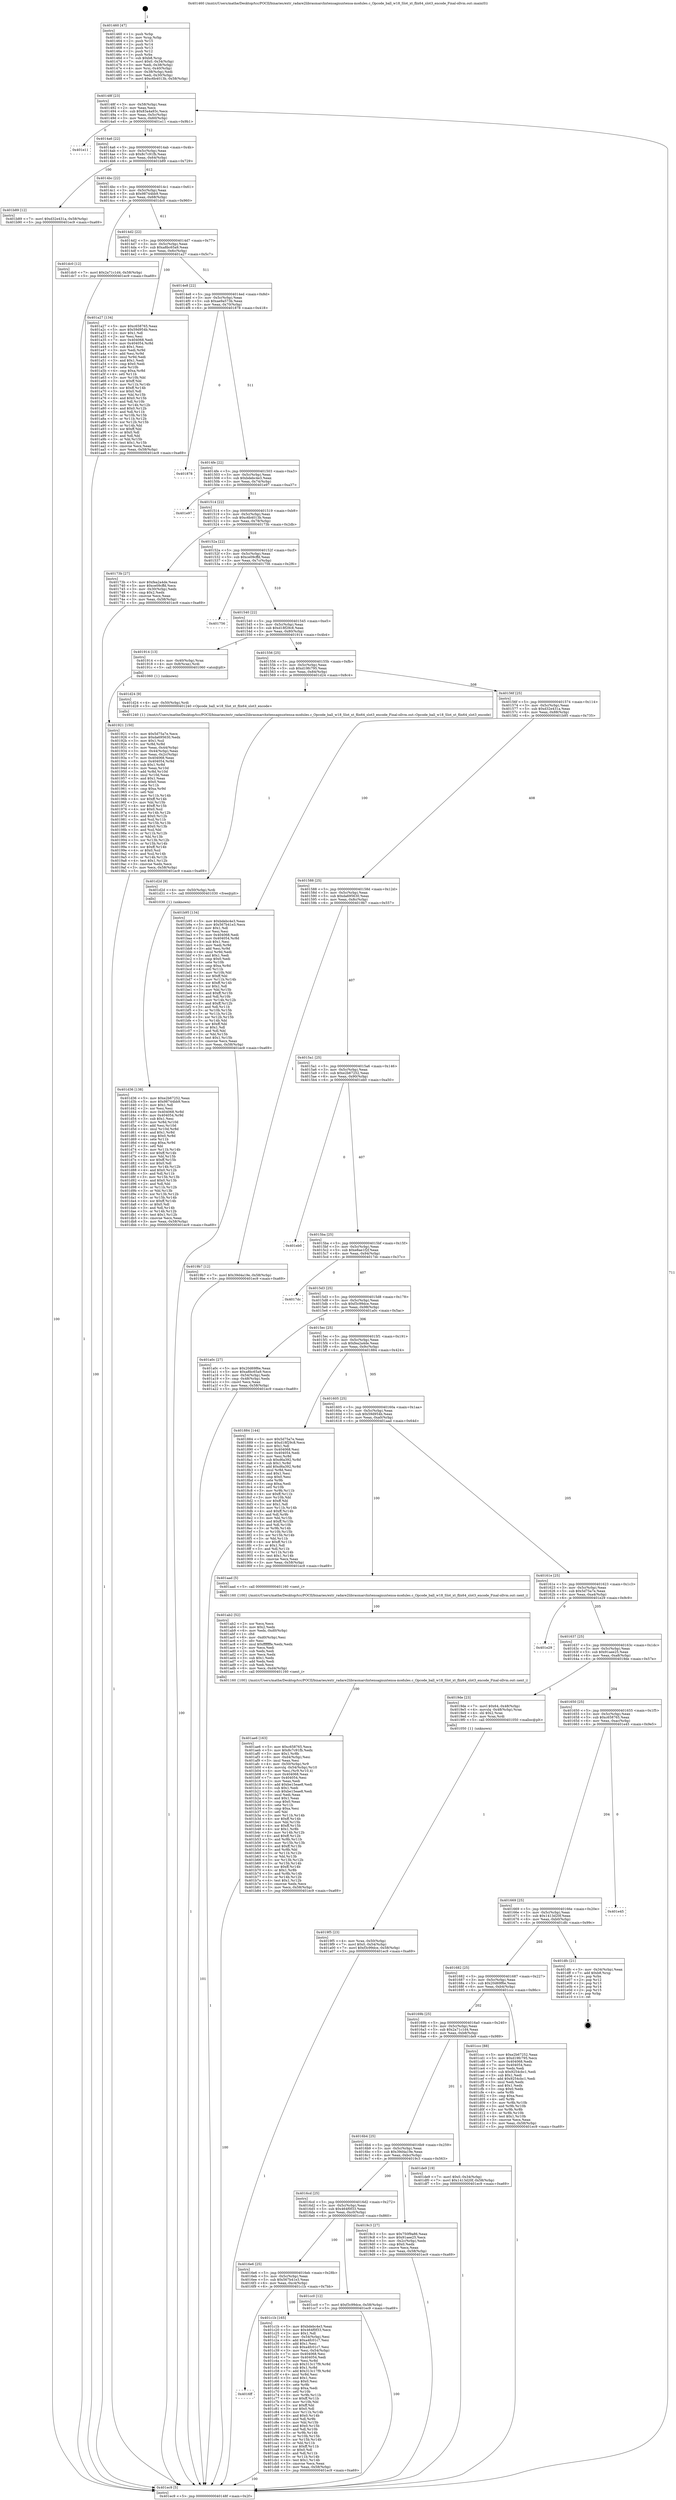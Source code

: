 digraph "0x401460" {
  label = "0x401460 (/mnt/c/Users/mathe/Desktop/tcc/POCII/binaries/extr_radare2librasmarchxtensagnuxtensa-modules.c_Opcode_ball_w18_Slot_xt_flix64_slot3_encode_Final-ollvm.out::main(0))"
  labelloc = "t"
  node[shape=record]

  Entry [label="",width=0.3,height=0.3,shape=circle,fillcolor=black,style=filled]
  "0x40148f" [label="{
     0x40148f [23]\l
     | [instrs]\l
     &nbsp;&nbsp;0x40148f \<+3\>: mov -0x58(%rbp),%eax\l
     &nbsp;&nbsp;0x401492 \<+2\>: mov %eax,%ecx\l
     &nbsp;&nbsp;0x401494 \<+6\>: sub $0x83a4a93c,%ecx\l
     &nbsp;&nbsp;0x40149a \<+3\>: mov %eax,-0x5c(%rbp)\l
     &nbsp;&nbsp;0x40149d \<+3\>: mov %ecx,-0x60(%rbp)\l
     &nbsp;&nbsp;0x4014a0 \<+6\>: je 0000000000401e11 \<main+0x9b1\>\l
  }"]
  "0x401e11" [label="{
     0x401e11\l
  }", style=dashed]
  "0x4014a6" [label="{
     0x4014a6 [22]\l
     | [instrs]\l
     &nbsp;&nbsp;0x4014a6 \<+5\>: jmp 00000000004014ab \<main+0x4b\>\l
     &nbsp;&nbsp;0x4014ab \<+3\>: mov -0x5c(%rbp),%eax\l
     &nbsp;&nbsp;0x4014ae \<+5\>: sub $0x8c7c91fb,%eax\l
     &nbsp;&nbsp;0x4014b3 \<+3\>: mov %eax,-0x64(%rbp)\l
     &nbsp;&nbsp;0x4014b6 \<+6\>: je 0000000000401b89 \<main+0x729\>\l
  }"]
  Exit [label="",width=0.3,height=0.3,shape=circle,fillcolor=black,style=filled,peripheries=2]
  "0x401b89" [label="{
     0x401b89 [12]\l
     | [instrs]\l
     &nbsp;&nbsp;0x401b89 \<+7\>: movl $0xd32e431a,-0x58(%rbp)\l
     &nbsp;&nbsp;0x401b90 \<+5\>: jmp 0000000000401ec9 \<main+0xa69\>\l
  }"]
  "0x4014bc" [label="{
     0x4014bc [22]\l
     | [instrs]\l
     &nbsp;&nbsp;0x4014bc \<+5\>: jmp 00000000004014c1 \<main+0x61\>\l
     &nbsp;&nbsp;0x4014c1 \<+3\>: mov -0x5c(%rbp),%eax\l
     &nbsp;&nbsp;0x4014c4 \<+5\>: sub $0x98744bb9,%eax\l
     &nbsp;&nbsp;0x4014c9 \<+3\>: mov %eax,-0x68(%rbp)\l
     &nbsp;&nbsp;0x4014cc \<+6\>: je 0000000000401dc0 \<main+0x960\>\l
  }"]
  "0x401d36" [label="{
     0x401d36 [138]\l
     | [instrs]\l
     &nbsp;&nbsp;0x401d36 \<+5\>: mov $0xe2b67252,%eax\l
     &nbsp;&nbsp;0x401d3b \<+5\>: mov $0x98744bb9,%ecx\l
     &nbsp;&nbsp;0x401d40 \<+2\>: mov $0x1,%dl\l
     &nbsp;&nbsp;0x401d42 \<+2\>: xor %esi,%esi\l
     &nbsp;&nbsp;0x401d44 \<+8\>: mov 0x404068,%r8d\l
     &nbsp;&nbsp;0x401d4c \<+8\>: mov 0x404054,%r9d\l
     &nbsp;&nbsp;0x401d54 \<+3\>: sub $0x1,%esi\l
     &nbsp;&nbsp;0x401d57 \<+3\>: mov %r8d,%r10d\l
     &nbsp;&nbsp;0x401d5a \<+3\>: add %esi,%r10d\l
     &nbsp;&nbsp;0x401d5d \<+4\>: imul %r10d,%r8d\l
     &nbsp;&nbsp;0x401d61 \<+4\>: and $0x1,%r8d\l
     &nbsp;&nbsp;0x401d65 \<+4\>: cmp $0x0,%r8d\l
     &nbsp;&nbsp;0x401d69 \<+4\>: sete %r11b\l
     &nbsp;&nbsp;0x401d6d \<+4\>: cmp $0xa,%r9d\l
     &nbsp;&nbsp;0x401d71 \<+3\>: setl %bl\l
     &nbsp;&nbsp;0x401d74 \<+3\>: mov %r11b,%r14b\l
     &nbsp;&nbsp;0x401d77 \<+4\>: xor $0xff,%r14b\l
     &nbsp;&nbsp;0x401d7b \<+3\>: mov %bl,%r15b\l
     &nbsp;&nbsp;0x401d7e \<+4\>: xor $0xff,%r15b\l
     &nbsp;&nbsp;0x401d82 \<+3\>: xor $0x0,%dl\l
     &nbsp;&nbsp;0x401d85 \<+3\>: mov %r14b,%r12b\l
     &nbsp;&nbsp;0x401d88 \<+4\>: and $0x0,%r12b\l
     &nbsp;&nbsp;0x401d8c \<+3\>: and %dl,%r11b\l
     &nbsp;&nbsp;0x401d8f \<+3\>: mov %r15b,%r13b\l
     &nbsp;&nbsp;0x401d92 \<+4\>: and $0x0,%r13b\l
     &nbsp;&nbsp;0x401d96 \<+2\>: and %dl,%bl\l
     &nbsp;&nbsp;0x401d98 \<+3\>: or %r11b,%r12b\l
     &nbsp;&nbsp;0x401d9b \<+3\>: or %bl,%r13b\l
     &nbsp;&nbsp;0x401d9e \<+3\>: xor %r13b,%r12b\l
     &nbsp;&nbsp;0x401da1 \<+3\>: or %r15b,%r14b\l
     &nbsp;&nbsp;0x401da4 \<+4\>: xor $0xff,%r14b\l
     &nbsp;&nbsp;0x401da8 \<+3\>: or $0x0,%dl\l
     &nbsp;&nbsp;0x401dab \<+3\>: and %dl,%r14b\l
     &nbsp;&nbsp;0x401dae \<+3\>: or %r14b,%r12b\l
     &nbsp;&nbsp;0x401db1 \<+4\>: test $0x1,%r12b\l
     &nbsp;&nbsp;0x401db5 \<+3\>: cmovne %ecx,%eax\l
     &nbsp;&nbsp;0x401db8 \<+3\>: mov %eax,-0x58(%rbp)\l
     &nbsp;&nbsp;0x401dbb \<+5\>: jmp 0000000000401ec9 \<main+0xa69\>\l
  }"]
  "0x401dc0" [label="{
     0x401dc0 [12]\l
     | [instrs]\l
     &nbsp;&nbsp;0x401dc0 \<+7\>: movl $0x2a71c1d4,-0x58(%rbp)\l
     &nbsp;&nbsp;0x401dc7 \<+5\>: jmp 0000000000401ec9 \<main+0xa69\>\l
  }"]
  "0x4014d2" [label="{
     0x4014d2 [22]\l
     | [instrs]\l
     &nbsp;&nbsp;0x4014d2 \<+5\>: jmp 00000000004014d7 \<main+0x77\>\l
     &nbsp;&nbsp;0x4014d7 \<+3\>: mov -0x5c(%rbp),%eax\l
     &nbsp;&nbsp;0x4014da \<+5\>: sub $0xa8bc65a9,%eax\l
     &nbsp;&nbsp;0x4014df \<+3\>: mov %eax,-0x6c(%rbp)\l
     &nbsp;&nbsp;0x4014e2 \<+6\>: je 0000000000401a27 \<main+0x5c7\>\l
  }"]
  "0x401d2d" [label="{
     0x401d2d [9]\l
     | [instrs]\l
     &nbsp;&nbsp;0x401d2d \<+4\>: mov -0x50(%rbp),%rdi\l
     &nbsp;&nbsp;0x401d31 \<+5\>: call 0000000000401030 \<free@plt\>\l
     | [calls]\l
     &nbsp;&nbsp;0x401030 \{1\} (unknown)\l
  }"]
  "0x401a27" [label="{
     0x401a27 [134]\l
     | [instrs]\l
     &nbsp;&nbsp;0x401a27 \<+5\>: mov $0xc658765,%eax\l
     &nbsp;&nbsp;0x401a2c \<+5\>: mov $0x59d954b,%ecx\l
     &nbsp;&nbsp;0x401a31 \<+2\>: mov $0x1,%dl\l
     &nbsp;&nbsp;0x401a33 \<+2\>: xor %esi,%esi\l
     &nbsp;&nbsp;0x401a35 \<+7\>: mov 0x404068,%edi\l
     &nbsp;&nbsp;0x401a3c \<+8\>: mov 0x404054,%r8d\l
     &nbsp;&nbsp;0x401a44 \<+3\>: sub $0x1,%esi\l
     &nbsp;&nbsp;0x401a47 \<+3\>: mov %edi,%r9d\l
     &nbsp;&nbsp;0x401a4a \<+3\>: add %esi,%r9d\l
     &nbsp;&nbsp;0x401a4d \<+4\>: imul %r9d,%edi\l
     &nbsp;&nbsp;0x401a51 \<+3\>: and $0x1,%edi\l
     &nbsp;&nbsp;0x401a54 \<+3\>: cmp $0x0,%edi\l
     &nbsp;&nbsp;0x401a57 \<+4\>: sete %r10b\l
     &nbsp;&nbsp;0x401a5b \<+4\>: cmp $0xa,%r8d\l
     &nbsp;&nbsp;0x401a5f \<+4\>: setl %r11b\l
     &nbsp;&nbsp;0x401a63 \<+3\>: mov %r10b,%bl\l
     &nbsp;&nbsp;0x401a66 \<+3\>: xor $0xff,%bl\l
     &nbsp;&nbsp;0x401a69 \<+3\>: mov %r11b,%r14b\l
     &nbsp;&nbsp;0x401a6c \<+4\>: xor $0xff,%r14b\l
     &nbsp;&nbsp;0x401a70 \<+3\>: xor $0x0,%dl\l
     &nbsp;&nbsp;0x401a73 \<+3\>: mov %bl,%r15b\l
     &nbsp;&nbsp;0x401a76 \<+4\>: and $0x0,%r15b\l
     &nbsp;&nbsp;0x401a7a \<+3\>: and %dl,%r10b\l
     &nbsp;&nbsp;0x401a7d \<+3\>: mov %r14b,%r12b\l
     &nbsp;&nbsp;0x401a80 \<+4\>: and $0x0,%r12b\l
     &nbsp;&nbsp;0x401a84 \<+3\>: and %dl,%r11b\l
     &nbsp;&nbsp;0x401a87 \<+3\>: or %r10b,%r15b\l
     &nbsp;&nbsp;0x401a8a \<+3\>: or %r11b,%r12b\l
     &nbsp;&nbsp;0x401a8d \<+3\>: xor %r12b,%r15b\l
     &nbsp;&nbsp;0x401a90 \<+3\>: or %r14b,%bl\l
     &nbsp;&nbsp;0x401a93 \<+3\>: xor $0xff,%bl\l
     &nbsp;&nbsp;0x401a96 \<+3\>: or $0x0,%dl\l
     &nbsp;&nbsp;0x401a99 \<+2\>: and %dl,%bl\l
     &nbsp;&nbsp;0x401a9b \<+3\>: or %bl,%r15b\l
     &nbsp;&nbsp;0x401a9e \<+4\>: test $0x1,%r15b\l
     &nbsp;&nbsp;0x401aa2 \<+3\>: cmovne %ecx,%eax\l
     &nbsp;&nbsp;0x401aa5 \<+3\>: mov %eax,-0x58(%rbp)\l
     &nbsp;&nbsp;0x401aa8 \<+5\>: jmp 0000000000401ec9 \<main+0xa69\>\l
  }"]
  "0x4014e8" [label="{
     0x4014e8 [22]\l
     | [instrs]\l
     &nbsp;&nbsp;0x4014e8 \<+5\>: jmp 00000000004014ed \<main+0x8d\>\l
     &nbsp;&nbsp;0x4014ed \<+3\>: mov -0x5c(%rbp),%eax\l
     &nbsp;&nbsp;0x4014f0 \<+5\>: sub $0xae9a573b,%eax\l
     &nbsp;&nbsp;0x4014f5 \<+3\>: mov %eax,-0x70(%rbp)\l
     &nbsp;&nbsp;0x4014f8 \<+6\>: je 0000000000401878 \<main+0x418\>\l
  }"]
  "0x4016ff" [label="{
     0x4016ff\l
  }", style=dashed]
  "0x401878" [label="{
     0x401878\l
  }", style=dashed]
  "0x4014fe" [label="{
     0x4014fe [22]\l
     | [instrs]\l
     &nbsp;&nbsp;0x4014fe \<+5\>: jmp 0000000000401503 \<main+0xa3\>\l
     &nbsp;&nbsp;0x401503 \<+3\>: mov -0x5c(%rbp),%eax\l
     &nbsp;&nbsp;0x401506 \<+5\>: sub $0xbdebc4e3,%eax\l
     &nbsp;&nbsp;0x40150b \<+3\>: mov %eax,-0x74(%rbp)\l
     &nbsp;&nbsp;0x40150e \<+6\>: je 0000000000401e97 \<main+0xa37\>\l
  }"]
  "0x401c1b" [label="{
     0x401c1b [165]\l
     | [instrs]\l
     &nbsp;&nbsp;0x401c1b \<+5\>: mov $0xbdebc4e3,%eax\l
     &nbsp;&nbsp;0x401c20 \<+5\>: mov $0x464f0f33,%ecx\l
     &nbsp;&nbsp;0x401c25 \<+2\>: mov $0x1,%dl\l
     &nbsp;&nbsp;0x401c27 \<+3\>: mov -0x54(%rbp),%esi\l
     &nbsp;&nbsp;0x401c2a \<+6\>: add $0xa4fc01c7,%esi\l
     &nbsp;&nbsp;0x401c30 \<+3\>: add $0x1,%esi\l
     &nbsp;&nbsp;0x401c33 \<+6\>: sub $0xa4fc01c7,%esi\l
     &nbsp;&nbsp;0x401c39 \<+3\>: mov %esi,-0x54(%rbp)\l
     &nbsp;&nbsp;0x401c3c \<+7\>: mov 0x404068,%esi\l
     &nbsp;&nbsp;0x401c43 \<+7\>: mov 0x404054,%edi\l
     &nbsp;&nbsp;0x401c4a \<+3\>: mov %esi,%r8d\l
     &nbsp;&nbsp;0x401c4d \<+7\>: sub $0x313c17f9,%r8d\l
     &nbsp;&nbsp;0x401c54 \<+4\>: sub $0x1,%r8d\l
     &nbsp;&nbsp;0x401c58 \<+7\>: add $0x313c17f9,%r8d\l
     &nbsp;&nbsp;0x401c5f \<+4\>: imul %r8d,%esi\l
     &nbsp;&nbsp;0x401c63 \<+3\>: and $0x1,%esi\l
     &nbsp;&nbsp;0x401c66 \<+3\>: cmp $0x0,%esi\l
     &nbsp;&nbsp;0x401c69 \<+4\>: sete %r9b\l
     &nbsp;&nbsp;0x401c6d \<+3\>: cmp $0xa,%edi\l
     &nbsp;&nbsp;0x401c70 \<+4\>: setl %r10b\l
     &nbsp;&nbsp;0x401c74 \<+3\>: mov %r9b,%r11b\l
     &nbsp;&nbsp;0x401c77 \<+4\>: xor $0xff,%r11b\l
     &nbsp;&nbsp;0x401c7b \<+3\>: mov %r10b,%bl\l
     &nbsp;&nbsp;0x401c7e \<+3\>: xor $0xff,%bl\l
     &nbsp;&nbsp;0x401c81 \<+3\>: xor $0x0,%dl\l
     &nbsp;&nbsp;0x401c84 \<+3\>: mov %r11b,%r14b\l
     &nbsp;&nbsp;0x401c87 \<+4\>: and $0x0,%r14b\l
     &nbsp;&nbsp;0x401c8b \<+3\>: and %dl,%r9b\l
     &nbsp;&nbsp;0x401c8e \<+3\>: mov %bl,%r15b\l
     &nbsp;&nbsp;0x401c91 \<+4\>: and $0x0,%r15b\l
     &nbsp;&nbsp;0x401c95 \<+3\>: and %dl,%r10b\l
     &nbsp;&nbsp;0x401c98 \<+3\>: or %r9b,%r14b\l
     &nbsp;&nbsp;0x401c9b \<+3\>: or %r10b,%r15b\l
     &nbsp;&nbsp;0x401c9e \<+3\>: xor %r15b,%r14b\l
     &nbsp;&nbsp;0x401ca1 \<+3\>: or %bl,%r11b\l
     &nbsp;&nbsp;0x401ca4 \<+4\>: xor $0xff,%r11b\l
     &nbsp;&nbsp;0x401ca8 \<+3\>: or $0x0,%dl\l
     &nbsp;&nbsp;0x401cab \<+3\>: and %dl,%r11b\l
     &nbsp;&nbsp;0x401cae \<+3\>: or %r11b,%r14b\l
     &nbsp;&nbsp;0x401cb1 \<+4\>: test $0x1,%r14b\l
     &nbsp;&nbsp;0x401cb5 \<+3\>: cmovne %ecx,%eax\l
     &nbsp;&nbsp;0x401cb8 \<+3\>: mov %eax,-0x58(%rbp)\l
     &nbsp;&nbsp;0x401cbb \<+5\>: jmp 0000000000401ec9 \<main+0xa69\>\l
  }"]
  "0x401e97" [label="{
     0x401e97\l
  }", style=dashed]
  "0x401514" [label="{
     0x401514 [22]\l
     | [instrs]\l
     &nbsp;&nbsp;0x401514 \<+5\>: jmp 0000000000401519 \<main+0xb9\>\l
     &nbsp;&nbsp;0x401519 \<+3\>: mov -0x5c(%rbp),%eax\l
     &nbsp;&nbsp;0x40151c \<+5\>: sub $0xc6b4013b,%eax\l
     &nbsp;&nbsp;0x401521 \<+3\>: mov %eax,-0x78(%rbp)\l
     &nbsp;&nbsp;0x401524 \<+6\>: je 000000000040173b \<main+0x2db\>\l
  }"]
  "0x4016e6" [label="{
     0x4016e6 [25]\l
     | [instrs]\l
     &nbsp;&nbsp;0x4016e6 \<+5\>: jmp 00000000004016eb \<main+0x28b\>\l
     &nbsp;&nbsp;0x4016eb \<+3\>: mov -0x5c(%rbp),%eax\l
     &nbsp;&nbsp;0x4016ee \<+5\>: sub $0x567b41e3,%eax\l
     &nbsp;&nbsp;0x4016f3 \<+6\>: mov %eax,-0xc4(%rbp)\l
     &nbsp;&nbsp;0x4016f9 \<+6\>: je 0000000000401c1b \<main+0x7bb\>\l
  }"]
  "0x40173b" [label="{
     0x40173b [27]\l
     | [instrs]\l
     &nbsp;&nbsp;0x40173b \<+5\>: mov $0xfea2a4de,%eax\l
     &nbsp;&nbsp;0x401740 \<+5\>: mov $0xce09cffd,%ecx\l
     &nbsp;&nbsp;0x401745 \<+3\>: mov -0x30(%rbp),%edx\l
     &nbsp;&nbsp;0x401748 \<+3\>: cmp $0x2,%edx\l
     &nbsp;&nbsp;0x40174b \<+3\>: cmovne %ecx,%eax\l
     &nbsp;&nbsp;0x40174e \<+3\>: mov %eax,-0x58(%rbp)\l
     &nbsp;&nbsp;0x401751 \<+5\>: jmp 0000000000401ec9 \<main+0xa69\>\l
  }"]
  "0x40152a" [label="{
     0x40152a [22]\l
     | [instrs]\l
     &nbsp;&nbsp;0x40152a \<+5\>: jmp 000000000040152f \<main+0xcf\>\l
     &nbsp;&nbsp;0x40152f \<+3\>: mov -0x5c(%rbp),%eax\l
     &nbsp;&nbsp;0x401532 \<+5\>: sub $0xce09cffd,%eax\l
     &nbsp;&nbsp;0x401537 \<+3\>: mov %eax,-0x7c(%rbp)\l
     &nbsp;&nbsp;0x40153a \<+6\>: je 0000000000401756 \<main+0x2f6\>\l
  }"]
  "0x401ec9" [label="{
     0x401ec9 [5]\l
     | [instrs]\l
     &nbsp;&nbsp;0x401ec9 \<+5\>: jmp 000000000040148f \<main+0x2f\>\l
  }"]
  "0x401460" [label="{
     0x401460 [47]\l
     | [instrs]\l
     &nbsp;&nbsp;0x401460 \<+1\>: push %rbp\l
     &nbsp;&nbsp;0x401461 \<+3\>: mov %rsp,%rbp\l
     &nbsp;&nbsp;0x401464 \<+2\>: push %r15\l
     &nbsp;&nbsp;0x401466 \<+2\>: push %r14\l
     &nbsp;&nbsp;0x401468 \<+2\>: push %r13\l
     &nbsp;&nbsp;0x40146a \<+2\>: push %r12\l
     &nbsp;&nbsp;0x40146c \<+1\>: push %rbx\l
     &nbsp;&nbsp;0x40146d \<+7\>: sub $0xb8,%rsp\l
     &nbsp;&nbsp;0x401474 \<+7\>: movl $0x0,-0x34(%rbp)\l
     &nbsp;&nbsp;0x40147b \<+3\>: mov %edi,-0x38(%rbp)\l
     &nbsp;&nbsp;0x40147e \<+4\>: mov %rsi,-0x40(%rbp)\l
     &nbsp;&nbsp;0x401482 \<+3\>: mov -0x38(%rbp),%edi\l
     &nbsp;&nbsp;0x401485 \<+3\>: mov %edi,-0x30(%rbp)\l
     &nbsp;&nbsp;0x401488 \<+7\>: movl $0xc6b4013b,-0x58(%rbp)\l
  }"]
  "0x401cc0" [label="{
     0x401cc0 [12]\l
     | [instrs]\l
     &nbsp;&nbsp;0x401cc0 \<+7\>: movl $0xf3c99dce,-0x58(%rbp)\l
     &nbsp;&nbsp;0x401cc7 \<+5\>: jmp 0000000000401ec9 \<main+0xa69\>\l
  }"]
  "0x401756" [label="{
     0x401756\l
  }", style=dashed]
  "0x401540" [label="{
     0x401540 [22]\l
     | [instrs]\l
     &nbsp;&nbsp;0x401540 \<+5\>: jmp 0000000000401545 \<main+0xe5\>\l
     &nbsp;&nbsp;0x401545 \<+3\>: mov -0x5c(%rbp),%eax\l
     &nbsp;&nbsp;0x401548 \<+5\>: sub $0xd18f29c8,%eax\l
     &nbsp;&nbsp;0x40154d \<+3\>: mov %eax,-0x80(%rbp)\l
     &nbsp;&nbsp;0x401550 \<+6\>: je 0000000000401914 \<main+0x4b4\>\l
  }"]
  "0x401ae6" [label="{
     0x401ae6 [163]\l
     | [instrs]\l
     &nbsp;&nbsp;0x401ae6 \<+5\>: mov $0xc658765,%ecx\l
     &nbsp;&nbsp;0x401aeb \<+5\>: mov $0x8c7c91fb,%edx\l
     &nbsp;&nbsp;0x401af0 \<+3\>: mov $0x1,%r8b\l
     &nbsp;&nbsp;0x401af3 \<+6\>: mov -0xd4(%rbp),%esi\l
     &nbsp;&nbsp;0x401af9 \<+3\>: imul %eax,%esi\l
     &nbsp;&nbsp;0x401afc \<+4\>: mov -0x50(%rbp),%r9\l
     &nbsp;&nbsp;0x401b00 \<+4\>: movslq -0x54(%rbp),%r10\l
     &nbsp;&nbsp;0x401b04 \<+4\>: mov %esi,(%r9,%r10,4)\l
     &nbsp;&nbsp;0x401b08 \<+7\>: mov 0x404068,%eax\l
     &nbsp;&nbsp;0x401b0f \<+7\>: mov 0x404054,%esi\l
     &nbsp;&nbsp;0x401b16 \<+2\>: mov %eax,%edi\l
     &nbsp;&nbsp;0x401b18 \<+6\>: add $0xbe15eae8,%edi\l
     &nbsp;&nbsp;0x401b1e \<+3\>: sub $0x1,%edi\l
     &nbsp;&nbsp;0x401b21 \<+6\>: sub $0xbe15eae8,%edi\l
     &nbsp;&nbsp;0x401b27 \<+3\>: imul %edi,%eax\l
     &nbsp;&nbsp;0x401b2a \<+3\>: and $0x1,%eax\l
     &nbsp;&nbsp;0x401b2d \<+3\>: cmp $0x0,%eax\l
     &nbsp;&nbsp;0x401b30 \<+4\>: sete %r11b\l
     &nbsp;&nbsp;0x401b34 \<+3\>: cmp $0xa,%esi\l
     &nbsp;&nbsp;0x401b37 \<+3\>: setl %bl\l
     &nbsp;&nbsp;0x401b3a \<+3\>: mov %r11b,%r14b\l
     &nbsp;&nbsp;0x401b3d \<+4\>: xor $0xff,%r14b\l
     &nbsp;&nbsp;0x401b41 \<+3\>: mov %bl,%r15b\l
     &nbsp;&nbsp;0x401b44 \<+4\>: xor $0xff,%r15b\l
     &nbsp;&nbsp;0x401b48 \<+4\>: xor $0x1,%r8b\l
     &nbsp;&nbsp;0x401b4c \<+3\>: mov %r14b,%r12b\l
     &nbsp;&nbsp;0x401b4f \<+4\>: and $0xff,%r12b\l
     &nbsp;&nbsp;0x401b53 \<+3\>: and %r8b,%r11b\l
     &nbsp;&nbsp;0x401b56 \<+3\>: mov %r15b,%r13b\l
     &nbsp;&nbsp;0x401b59 \<+4\>: and $0xff,%r13b\l
     &nbsp;&nbsp;0x401b5d \<+3\>: and %r8b,%bl\l
     &nbsp;&nbsp;0x401b60 \<+3\>: or %r11b,%r12b\l
     &nbsp;&nbsp;0x401b63 \<+3\>: or %bl,%r13b\l
     &nbsp;&nbsp;0x401b66 \<+3\>: xor %r13b,%r12b\l
     &nbsp;&nbsp;0x401b69 \<+3\>: or %r15b,%r14b\l
     &nbsp;&nbsp;0x401b6c \<+4\>: xor $0xff,%r14b\l
     &nbsp;&nbsp;0x401b70 \<+4\>: or $0x1,%r8b\l
     &nbsp;&nbsp;0x401b74 \<+3\>: and %r8b,%r14b\l
     &nbsp;&nbsp;0x401b77 \<+3\>: or %r14b,%r12b\l
     &nbsp;&nbsp;0x401b7a \<+4\>: test $0x1,%r12b\l
     &nbsp;&nbsp;0x401b7e \<+3\>: cmovne %edx,%ecx\l
     &nbsp;&nbsp;0x401b81 \<+3\>: mov %ecx,-0x58(%rbp)\l
     &nbsp;&nbsp;0x401b84 \<+5\>: jmp 0000000000401ec9 \<main+0xa69\>\l
  }"]
  "0x401914" [label="{
     0x401914 [13]\l
     | [instrs]\l
     &nbsp;&nbsp;0x401914 \<+4\>: mov -0x40(%rbp),%rax\l
     &nbsp;&nbsp;0x401918 \<+4\>: mov 0x8(%rax),%rdi\l
     &nbsp;&nbsp;0x40191c \<+5\>: call 0000000000401060 \<atoi@plt\>\l
     | [calls]\l
     &nbsp;&nbsp;0x401060 \{1\} (unknown)\l
  }"]
  "0x401556" [label="{
     0x401556 [25]\l
     | [instrs]\l
     &nbsp;&nbsp;0x401556 \<+5\>: jmp 000000000040155b \<main+0xfb\>\l
     &nbsp;&nbsp;0x40155b \<+3\>: mov -0x5c(%rbp),%eax\l
     &nbsp;&nbsp;0x40155e \<+5\>: sub $0xd19fc795,%eax\l
     &nbsp;&nbsp;0x401563 \<+6\>: mov %eax,-0x84(%rbp)\l
     &nbsp;&nbsp;0x401569 \<+6\>: je 0000000000401d24 \<main+0x8c4\>\l
  }"]
  "0x401ab2" [label="{
     0x401ab2 [52]\l
     | [instrs]\l
     &nbsp;&nbsp;0x401ab2 \<+2\>: xor %ecx,%ecx\l
     &nbsp;&nbsp;0x401ab4 \<+5\>: mov $0x2,%edx\l
     &nbsp;&nbsp;0x401ab9 \<+6\>: mov %edx,-0xd0(%rbp)\l
     &nbsp;&nbsp;0x401abf \<+1\>: cltd\l
     &nbsp;&nbsp;0x401ac0 \<+6\>: mov -0xd0(%rbp),%esi\l
     &nbsp;&nbsp;0x401ac6 \<+2\>: idiv %esi\l
     &nbsp;&nbsp;0x401ac8 \<+6\>: imul $0xfffffffe,%edx,%edx\l
     &nbsp;&nbsp;0x401ace \<+2\>: mov %ecx,%edi\l
     &nbsp;&nbsp;0x401ad0 \<+2\>: sub %edx,%edi\l
     &nbsp;&nbsp;0x401ad2 \<+2\>: mov %ecx,%edx\l
     &nbsp;&nbsp;0x401ad4 \<+3\>: sub $0x1,%edx\l
     &nbsp;&nbsp;0x401ad7 \<+2\>: add %edx,%edi\l
     &nbsp;&nbsp;0x401ad9 \<+2\>: sub %edi,%ecx\l
     &nbsp;&nbsp;0x401adb \<+6\>: mov %ecx,-0xd4(%rbp)\l
     &nbsp;&nbsp;0x401ae1 \<+5\>: call 0000000000401160 \<next_i\>\l
     | [calls]\l
     &nbsp;&nbsp;0x401160 \{100\} (/mnt/c/Users/mathe/Desktop/tcc/POCII/binaries/extr_radare2librasmarchxtensagnuxtensa-modules.c_Opcode_ball_w18_Slot_xt_flix64_slot3_encode_Final-ollvm.out::next_i)\l
  }"]
  "0x401d24" [label="{
     0x401d24 [9]\l
     | [instrs]\l
     &nbsp;&nbsp;0x401d24 \<+4\>: mov -0x50(%rbp),%rdi\l
     &nbsp;&nbsp;0x401d28 \<+5\>: call 0000000000401240 \<Opcode_ball_w18_Slot_xt_flix64_slot3_encode\>\l
     | [calls]\l
     &nbsp;&nbsp;0x401240 \{1\} (/mnt/c/Users/mathe/Desktop/tcc/POCII/binaries/extr_radare2librasmarchxtensagnuxtensa-modules.c_Opcode_ball_w18_Slot_xt_flix64_slot3_encode_Final-ollvm.out::Opcode_ball_w18_Slot_xt_flix64_slot3_encode)\l
  }"]
  "0x40156f" [label="{
     0x40156f [25]\l
     | [instrs]\l
     &nbsp;&nbsp;0x40156f \<+5\>: jmp 0000000000401574 \<main+0x114\>\l
     &nbsp;&nbsp;0x401574 \<+3\>: mov -0x5c(%rbp),%eax\l
     &nbsp;&nbsp;0x401577 \<+5\>: sub $0xd32e431a,%eax\l
     &nbsp;&nbsp;0x40157c \<+6\>: mov %eax,-0x88(%rbp)\l
     &nbsp;&nbsp;0x401582 \<+6\>: je 0000000000401b95 \<main+0x735\>\l
  }"]
  "0x4019f5" [label="{
     0x4019f5 [23]\l
     | [instrs]\l
     &nbsp;&nbsp;0x4019f5 \<+4\>: mov %rax,-0x50(%rbp)\l
     &nbsp;&nbsp;0x4019f9 \<+7\>: movl $0x0,-0x54(%rbp)\l
     &nbsp;&nbsp;0x401a00 \<+7\>: movl $0xf3c99dce,-0x58(%rbp)\l
     &nbsp;&nbsp;0x401a07 \<+5\>: jmp 0000000000401ec9 \<main+0xa69\>\l
  }"]
  "0x401b95" [label="{
     0x401b95 [134]\l
     | [instrs]\l
     &nbsp;&nbsp;0x401b95 \<+5\>: mov $0xbdebc4e3,%eax\l
     &nbsp;&nbsp;0x401b9a \<+5\>: mov $0x567b41e3,%ecx\l
     &nbsp;&nbsp;0x401b9f \<+2\>: mov $0x1,%dl\l
     &nbsp;&nbsp;0x401ba1 \<+2\>: xor %esi,%esi\l
     &nbsp;&nbsp;0x401ba3 \<+7\>: mov 0x404068,%edi\l
     &nbsp;&nbsp;0x401baa \<+8\>: mov 0x404054,%r8d\l
     &nbsp;&nbsp;0x401bb2 \<+3\>: sub $0x1,%esi\l
     &nbsp;&nbsp;0x401bb5 \<+3\>: mov %edi,%r9d\l
     &nbsp;&nbsp;0x401bb8 \<+3\>: add %esi,%r9d\l
     &nbsp;&nbsp;0x401bbb \<+4\>: imul %r9d,%edi\l
     &nbsp;&nbsp;0x401bbf \<+3\>: and $0x1,%edi\l
     &nbsp;&nbsp;0x401bc2 \<+3\>: cmp $0x0,%edi\l
     &nbsp;&nbsp;0x401bc5 \<+4\>: sete %r10b\l
     &nbsp;&nbsp;0x401bc9 \<+4\>: cmp $0xa,%r8d\l
     &nbsp;&nbsp;0x401bcd \<+4\>: setl %r11b\l
     &nbsp;&nbsp;0x401bd1 \<+3\>: mov %r10b,%bl\l
     &nbsp;&nbsp;0x401bd4 \<+3\>: xor $0xff,%bl\l
     &nbsp;&nbsp;0x401bd7 \<+3\>: mov %r11b,%r14b\l
     &nbsp;&nbsp;0x401bda \<+4\>: xor $0xff,%r14b\l
     &nbsp;&nbsp;0x401bde \<+3\>: xor $0x1,%dl\l
     &nbsp;&nbsp;0x401be1 \<+3\>: mov %bl,%r15b\l
     &nbsp;&nbsp;0x401be4 \<+4\>: and $0xff,%r15b\l
     &nbsp;&nbsp;0x401be8 \<+3\>: and %dl,%r10b\l
     &nbsp;&nbsp;0x401beb \<+3\>: mov %r14b,%r12b\l
     &nbsp;&nbsp;0x401bee \<+4\>: and $0xff,%r12b\l
     &nbsp;&nbsp;0x401bf2 \<+3\>: and %dl,%r11b\l
     &nbsp;&nbsp;0x401bf5 \<+3\>: or %r10b,%r15b\l
     &nbsp;&nbsp;0x401bf8 \<+3\>: or %r11b,%r12b\l
     &nbsp;&nbsp;0x401bfb \<+3\>: xor %r12b,%r15b\l
     &nbsp;&nbsp;0x401bfe \<+3\>: or %r14b,%bl\l
     &nbsp;&nbsp;0x401c01 \<+3\>: xor $0xff,%bl\l
     &nbsp;&nbsp;0x401c04 \<+3\>: or $0x1,%dl\l
     &nbsp;&nbsp;0x401c07 \<+2\>: and %dl,%bl\l
     &nbsp;&nbsp;0x401c09 \<+3\>: or %bl,%r15b\l
     &nbsp;&nbsp;0x401c0c \<+4\>: test $0x1,%r15b\l
     &nbsp;&nbsp;0x401c10 \<+3\>: cmovne %ecx,%eax\l
     &nbsp;&nbsp;0x401c13 \<+3\>: mov %eax,-0x58(%rbp)\l
     &nbsp;&nbsp;0x401c16 \<+5\>: jmp 0000000000401ec9 \<main+0xa69\>\l
  }"]
  "0x401588" [label="{
     0x401588 [25]\l
     | [instrs]\l
     &nbsp;&nbsp;0x401588 \<+5\>: jmp 000000000040158d \<main+0x12d\>\l
     &nbsp;&nbsp;0x40158d \<+3\>: mov -0x5c(%rbp),%eax\l
     &nbsp;&nbsp;0x401590 \<+5\>: sub $0xda695630,%eax\l
     &nbsp;&nbsp;0x401595 \<+6\>: mov %eax,-0x8c(%rbp)\l
     &nbsp;&nbsp;0x40159b \<+6\>: je 00000000004019b7 \<main+0x557\>\l
  }"]
  "0x4016cd" [label="{
     0x4016cd [25]\l
     | [instrs]\l
     &nbsp;&nbsp;0x4016cd \<+5\>: jmp 00000000004016d2 \<main+0x272\>\l
     &nbsp;&nbsp;0x4016d2 \<+3\>: mov -0x5c(%rbp),%eax\l
     &nbsp;&nbsp;0x4016d5 \<+5\>: sub $0x464f0f33,%eax\l
     &nbsp;&nbsp;0x4016da \<+6\>: mov %eax,-0xc0(%rbp)\l
     &nbsp;&nbsp;0x4016e0 \<+6\>: je 0000000000401cc0 \<main+0x860\>\l
  }"]
  "0x4019b7" [label="{
     0x4019b7 [12]\l
     | [instrs]\l
     &nbsp;&nbsp;0x4019b7 \<+7\>: movl $0x39d4a19e,-0x58(%rbp)\l
     &nbsp;&nbsp;0x4019be \<+5\>: jmp 0000000000401ec9 \<main+0xa69\>\l
  }"]
  "0x4015a1" [label="{
     0x4015a1 [25]\l
     | [instrs]\l
     &nbsp;&nbsp;0x4015a1 \<+5\>: jmp 00000000004015a6 \<main+0x146\>\l
     &nbsp;&nbsp;0x4015a6 \<+3\>: mov -0x5c(%rbp),%eax\l
     &nbsp;&nbsp;0x4015a9 \<+5\>: sub $0xe2b67252,%eax\l
     &nbsp;&nbsp;0x4015ae \<+6\>: mov %eax,-0x90(%rbp)\l
     &nbsp;&nbsp;0x4015b4 \<+6\>: je 0000000000401eb0 \<main+0xa50\>\l
  }"]
  "0x4019c3" [label="{
     0x4019c3 [27]\l
     | [instrs]\l
     &nbsp;&nbsp;0x4019c3 \<+5\>: mov $0x750f9a86,%eax\l
     &nbsp;&nbsp;0x4019c8 \<+5\>: mov $0x91aee25,%ecx\l
     &nbsp;&nbsp;0x4019cd \<+3\>: mov -0x2c(%rbp),%edx\l
     &nbsp;&nbsp;0x4019d0 \<+3\>: cmp $0x0,%edx\l
     &nbsp;&nbsp;0x4019d3 \<+3\>: cmove %ecx,%eax\l
     &nbsp;&nbsp;0x4019d6 \<+3\>: mov %eax,-0x58(%rbp)\l
     &nbsp;&nbsp;0x4019d9 \<+5\>: jmp 0000000000401ec9 \<main+0xa69\>\l
  }"]
  "0x401eb0" [label="{
     0x401eb0\l
  }", style=dashed]
  "0x4015ba" [label="{
     0x4015ba [25]\l
     | [instrs]\l
     &nbsp;&nbsp;0x4015ba \<+5\>: jmp 00000000004015bf \<main+0x15f\>\l
     &nbsp;&nbsp;0x4015bf \<+3\>: mov -0x5c(%rbp),%eax\l
     &nbsp;&nbsp;0x4015c2 \<+5\>: sub $0xe8ae1f2f,%eax\l
     &nbsp;&nbsp;0x4015c7 \<+6\>: mov %eax,-0x94(%rbp)\l
     &nbsp;&nbsp;0x4015cd \<+6\>: je 00000000004017dc \<main+0x37c\>\l
  }"]
  "0x4016b4" [label="{
     0x4016b4 [25]\l
     | [instrs]\l
     &nbsp;&nbsp;0x4016b4 \<+5\>: jmp 00000000004016b9 \<main+0x259\>\l
     &nbsp;&nbsp;0x4016b9 \<+3\>: mov -0x5c(%rbp),%eax\l
     &nbsp;&nbsp;0x4016bc \<+5\>: sub $0x39d4a19e,%eax\l
     &nbsp;&nbsp;0x4016c1 \<+6\>: mov %eax,-0xbc(%rbp)\l
     &nbsp;&nbsp;0x4016c7 \<+6\>: je 00000000004019c3 \<main+0x563\>\l
  }"]
  "0x4017dc" [label="{
     0x4017dc\l
  }", style=dashed]
  "0x4015d3" [label="{
     0x4015d3 [25]\l
     | [instrs]\l
     &nbsp;&nbsp;0x4015d3 \<+5\>: jmp 00000000004015d8 \<main+0x178\>\l
     &nbsp;&nbsp;0x4015d8 \<+3\>: mov -0x5c(%rbp),%eax\l
     &nbsp;&nbsp;0x4015db \<+5\>: sub $0xf3c99dce,%eax\l
     &nbsp;&nbsp;0x4015e0 \<+6\>: mov %eax,-0x98(%rbp)\l
     &nbsp;&nbsp;0x4015e6 \<+6\>: je 0000000000401a0c \<main+0x5ac\>\l
  }"]
  "0x401de9" [label="{
     0x401de9 [19]\l
     | [instrs]\l
     &nbsp;&nbsp;0x401de9 \<+7\>: movl $0x0,-0x34(%rbp)\l
     &nbsp;&nbsp;0x401df0 \<+7\>: movl $0x1413d20f,-0x58(%rbp)\l
     &nbsp;&nbsp;0x401df7 \<+5\>: jmp 0000000000401ec9 \<main+0xa69\>\l
  }"]
  "0x401a0c" [label="{
     0x401a0c [27]\l
     | [instrs]\l
     &nbsp;&nbsp;0x401a0c \<+5\>: mov $0x20d69f6e,%eax\l
     &nbsp;&nbsp;0x401a11 \<+5\>: mov $0xa8bc65a9,%ecx\l
     &nbsp;&nbsp;0x401a16 \<+3\>: mov -0x54(%rbp),%edx\l
     &nbsp;&nbsp;0x401a19 \<+3\>: cmp -0x48(%rbp),%edx\l
     &nbsp;&nbsp;0x401a1c \<+3\>: cmovl %ecx,%eax\l
     &nbsp;&nbsp;0x401a1f \<+3\>: mov %eax,-0x58(%rbp)\l
     &nbsp;&nbsp;0x401a22 \<+5\>: jmp 0000000000401ec9 \<main+0xa69\>\l
  }"]
  "0x4015ec" [label="{
     0x4015ec [25]\l
     | [instrs]\l
     &nbsp;&nbsp;0x4015ec \<+5\>: jmp 00000000004015f1 \<main+0x191\>\l
     &nbsp;&nbsp;0x4015f1 \<+3\>: mov -0x5c(%rbp),%eax\l
     &nbsp;&nbsp;0x4015f4 \<+5\>: sub $0xfea2a4de,%eax\l
     &nbsp;&nbsp;0x4015f9 \<+6\>: mov %eax,-0x9c(%rbp)\l
     &nbsp;&nbsp;0x4015ff \<+6\>: je 0000000000401884 \<main+0x424\>\l
  }"]
  "0x40169b" [label="{
     0x40169b [25]\l
     | [instrs]\l
     &nbsp;&nbsp;0x40169b \<+5\>: jmp 00000000004016a0 \<main+0x240\>\l
     &nbsp;&nbsp;0x4016a0 \<+3\>: mov -0x5c(%rbp),%eax\l
     &nbsp;&nbsp;0x4016a3 \<+5\>: sub $0x2a71c1d4,%eax\l
     &nbsp;&nbsp;0x4016a8 \<+6\>: mov %eax,-0xb8(%rbp)\l
     &nbsp;&nbsp;0x4016ae \<+6\>: je 0000000000401de9 \<main+0x989\>\l
  }"]
  "0x401884" [label="{
     0x401884 [144]\l
     | [instrs]\l
     &nbsp;&nbsp;0x401884 \<+5\>: mov $0x5d75a7e,%eax\l
     &nbsp;&nbsp;0x401889 \<+5\>: mov $0xd18f29c8,%ecx\l
     &nbsp;&nbsp;0x40188e \<+2\>: mov $0x1,%dl\l
     &nbsp;&nbsp;0x401890 \<+7\>: mov 0x404068,%esi\l
     &nbsp;&nbsp;0x401897 \<+7\>: mov 0x404054,%edi\l
     &nbsp;&nbsp;0x40189e \<+3\>: mov %esi,%r8d\l
     &nbsp;&nbsp;0x4018a1 \<+7\>: sub $0xd6a392,%r8d\l
     &nbsp;&nbsp;0x4018a8 \<+4\>: sub $0x1,%r8d\l
     &nbsp;&nbsp;0x4018ac \<+7\>: add $0xd6a392,%r8d\l
     &nbsp;&nbsp;0x4018b3 \<+4\>: imul %r8d,%esi\l
     &nbsp;&nbsp;0x4018b7 \<+3\>: and $0x1,%esi\l
     &nbsp;&nbsp;0x4018ba \<+3\>: cmp $0x0,%esi\l
     &nbsp;&nbsp;0x4018bd \<+4\>: sete %r9b\l
     &nbsp;&nbsp;0x4018c1 \<+3\>: cmp $0xa,%edi\l
     &nbsp;&nbsp;0x4018c4 \<+4\>: setl %r10b\l
     &nbsp;&nbsp;0x4018c8 \<+3\>: mov %r9b,%r11b\l
     &nbsp;&nbsp;0x4018cb \<+4\>: xor $0xff,%r11b\l
     &nbsp;&nbsp;0x4018cf \<+3\>: mov %r10b,%bl\l
     &nbsp;&nbsp;0x4018d2 \<+3\>: xor $0xff,%bl\l
     &nbsp;&nbsp;0x4018d5 \<+3\>: xor $0x1,%dl\l
     &nbsp;&nbsp;0x4018d8 \<+3\>: mov %r11b,%r14b\l
     &nbsp;&nbsp;0x4018db \<+4\>: and $0xff,%r14b\l
     &nbsp;&nbsp;0x4018df \<+3\>: and %dl,%r9b\l
     &nbsp;&nbsp;0x4018e2 \<+3\>: mov %bl,%r15b\l
     &nbsp;&nbsp;0x4018e5 \<+4\>: and $0xff,%r15b\l
     &nbsp;&nbsp;0x4018e9 \<+3\>: and %dl,%r10b\l
     &nbsp;&nbsp;0x4018ec \<+3\>: or %r9b,%r14b\l
     &nbsp;&nbsp;0x4018ef \<+3\>: or %r10b,%r15b\l
     &nbsp;&nbsp;0x4018f2 \<+3\>: xor %r15b,%r14b\l
     &nbsp;&nbsp;0x4018f5 \<+3\>: or %bl,%r11b\l
     &nbsp;&nbsp;0x4018f8 \<+4\>: xor $0xff,%r11b\l
     &nbsp;&nbsp;0x4018fc \<+3\>: or $0x1,%dl\l
     &nbsp;&nbsp;0x4018ff \<+3\>: and %dl,%r11b\l
     &nbsp;&nbsp;0x401902 \<+3\>: or %r11b,%r14b\l
     &nbsp;&nbsp;0x401905 \<+4\>: test $0x1,%r14b\l
     &nbsp;&nbsp;0x401909 \<+3\>: cmovne %ecx,%eax\l
     &nbsp;&nbsp;0x40190c \<+3\>: mov %eax,-0x58(%rbp)\l
     &nbsp;&nbsp;0x40190f \<+5\>: jmp 0000000000401ec9 \<main+0xa69\>\l
  }"]
  "0x401605" [label="{
     0x401605 [25]\l
     | [instrs]\l
     &nbsp;&nbsp;0x401605 \<+5\>: jmp 000000000040160a \<main+0x1aa\>\l
     &nbsp;&nbsp;0x40160a \<+3\>: mov -0x5c(%rbp),%eax\l
     &nbsp;&nbsp;0x40160d \<+5\>: sub $0x59d954b,%eax\l
     &nbsp;&nbsp;0x401612 \<+6\>: mov %eax,-0xa0(%rbp)\l
     &nbsp;&nbsp;0x401618 \<+6\>: je 0000000000401aad \<main+0x64d\>\l
  }"]
  "0x401921" [label="{
     0x401921 [150]\l
     | [instrs]\l
     &nbsp;&nbsp;0x401921 \<+5\>: mov $0x5d75a7e,%ecx\l
     &nbsp;&nbsp;0x401926 \<+5\>: mov $0xda695630,%edx\l
     &nbsp;&nbsp;0x40192b \<+3\>: mov $0x1,%sil\l
     &nbsp;&nbsp;0x40192e \<+3\>: xor %r8d,%r8d\l
     &nbsp;&nbsp;0x401931 \<+3\>: mov %eax,-0x44(%rbp)\l
     &nbsp;&nbsp;0x401934 \<+3\>: mov -0x44(%rbp),%eax\l
     &nbsp;&nbsp;0x401937 \<+3\>: mov %eax,-0x2c(%rbp)\l
     &nbsp;&nbsp;0x40193a \<+7\>: mov 0x404068,%eax\l
     &nbsp;&nbsp;0x401941 \<+8\>: mov 0x404054,%r9d\l
     &nbsp;&nbsp;0x401949 \<+4\>: sub $0x1,%r8d\l
     &nbsp;&nbsp;0x40194d \<+3\>: mov %eax,%r10d\l
     &nbsp;&nbsp;0x401950 \<+3\>: add %r8d,%r10d\l
     &nbsp;&nbsp;0x401953 \<+4\>: imul %r10d,%eax\l
     &nbsp;&nbsp;0x401957 \<+3\>: and $0x1,%eax\l
     &nbsp;&nbsp;0x40195a \<+3\>: cmp $0x0,%eax\l
     &nbsp;&nbsp;0x40195d \<+4\>: sete %r11b\l
     &nbsp;&nbsp;0x401961 \<+4\>: cmp $0xa,%r9d\l
     &nbsp;&nbsp;0x401965 \<+3\>: setl %bl\l
     &nbsp;&nbsp;0x401968 \<+3\>: mov %r11b,%r14b\l
     &nbsp;&nbsp;0x40196b \<+4\>: xor $0xff,%r14b\l
     &nbsp;&nbsp;0x40196f \<+3\>: mov %bl,%r15b\l
     &nbsp;&nbsp;0x401972 \<+4\>: xor $0xff,%r15b\l
     &nbsp;&nbsp;0x401976 \<+4\>: xor $0x0,%sil\l
     &nbsp;&nbsp;0x40197a \<+3\>: mov %r14b,%r12b\l
     &nbsp;&nbsp;0x40197d \<+4\>: and $0x0,%r12b\l
     &nbsp;&nbsp;0x401981 \<+3\>: and %sil,%r11b\l
     &nbsp;&nbsp;0x401984 \<+3\>: mov %r15b,%r13b\l
     &nbsp;&nbsp;0x401987 \<+4\>: and $0x0,%r13b\l
     &nbsp;&nbsp;0x40198b \<+3\>: and %sil,%bl\l
     &nbsp;&nbsp;0x40198e \<+3\>: or %r11b,%r12b\l
     &nbsp;&nbsp;0x401991 \<+3\>: or %bl,%r13b\l
     &nbsp;&nbsp;0x401994 \<+3\>: xor %r13b,%r12b\l
     &nbsp;&nbsp;0x401997 \<+3\>: or %r15b,%r14b\l
     &nbsp;&nbsp;0x40199a \<+4\>: xor $0xff,%r14b\l
     &nbsp;&nbsp;0x40199e \<+4\>: or $0x0,%sil\l
     &nbsp;&nbsp;0x4019a2 \<+3\>: and %sil,%r14b\l
     &nbsp;&nbsp;0x4019a5 \<+3\>: or %r14b,%r12b\l
     &nbsp;&nbsp;0x4019a8 \<+4\>: test $0x1,%r12b\l
     &nbsp;&nbsp;0x4019ac \<+3\>: cmovne %edx,%ecx\l
     &nbsp;&nbsp;0x4019af \<+3\>: mov %ecx,-0x58(%rbp)\l
     &nbsp;&nbsp;0x4019b2 \<+5\>: jmp 0000000000401ec9 \<main+0xa69\>\l
  }"]
  "0x401ccc" [label="{
     0x401ccc [88]\l
     | [instrs]\l
     &nbsp;&nbsp;0x401ccc \<+5\>: mov $0xe2b67252,%eax\l
     &nbsp;&nbsp;0x401cd1 \<+5\>: mov $0xd19fc795,%ecx\l
     &nbsp;&nbsp;0x401cd6 \<+7\>: mov 0x404068,%edx\l
     &nbsp;&nbsp;0x401cdd \<+7\>: mov 0x404054,%esi\l
     &nbsp;&nbsp;0x401ce4 \<+2\>: mov %edx,%edi\l
     &nbsp;&nbsp;0x401ce6 \<+6\>: sub $0x9254cbc1,%edi\l
     &nbsp;&nbsp;0x401cec \<+3\>: sub $0x1,%edi\l
     &nbsp;&nbsp;0x401cef \<+6\>: add $0x9254cbc1,%edi\l
     &nbsp;&nbsp;0x401cf5 \<+3\>: imul %edi,%edx\l
     &nbsp;&nbsp;0x401cf8 \<+3\>: and $0x1,%edx\l
     &nbsp;&nbsp;0x401cfb \<+3\>: cmp $0x0,%edx\l
     &nbsp;&nbsp;0x401cfe \<+4\>: sete %r8b\l
     &nbsp;&nbsp;0x401d02 \<+3\>: cmp $0xa,%esi\l
     &nbsp;&nbsp;0x401d05 \<+4\>: setl %r9b\l
     &nbsp;&nbsp;0x401d09 \<+3\>: mov %r8b,%r10b\l
     &nbsp;&nbsp;0x401d0c \<+3\>: and %r9b,%r10b\l
     &nbsp;&nbsp;0x401d0f \<+3\>: xor %r9b,%r8b\l
     &nbsp;&nbsp;0x401d12 \<+3\>: or %r8b,%r10b\l
     &nbsp;&nbsp;0x401d15 \<+4\>: test $0x1,%r10b\l
     &nbsp;&nbsp;0x401d19 \<+3\>: cmovne %ecx,%eax\l
     &nbsp;&nbsp;0x401d1c \<+3\>: mov %eax,-0x58(%rbp)\l
     &nbsp;&nbsp;0x401d1f \<+5\>: jmp 0000000000401ec9 \<main+0xa69\>\l
  }"]
  "0x401aad" [label="{
     0x401aad [5]\l
     | [instrs]\l
     &nbsp;&nbsp;0x401aad \<+5\>: call 0000000000401160 \<next_i\>\l
     | [calls]\l
     &nbsp;&nbsp;0x401160 \{100\} (/mnt/c/Users/mathe/Desktop/tcc/POCII/binaries/extr_radare2librasmarchxtensagnuxtensa-modules.c_Opcode_ball_w18_Slot_xt_flix64_slot3_encode_Final-ollvm.out::next_i)\l
  }"]
  "0x40161e" [label="{
     0x40161e [25]\l
     | [instrs]\l
     &nbsp;&nbsp;0x40161e \<+5\>: jmp 0000000000401623 \<main+0x1c3\>\l
     &nbsp;&nbsp;0x401623 \<+3\>: mov -0x5c(%rbp),%eax\l
     &nbsp;&nbsp;0x401626 \<+5\>: sub $0x5d75a7e,%eax\l
     &nbsp;&nbsp;0x40162b \<+6\>: mov %eax,-0xa4(%rbp)\l
     &nbsp;&nbsp;0x401631 \<+6\>: je 0000000000401e29 \<main+0x9c9\>\l
  }"]
  "0x401682" [label="{
     0x401682 [25]\l
     | [instrs]\l
     &nbsp;&nbsp;0x401682 \<+5\>: jmp 0000000000401687 \<main+0x227\>\l
     &nbsp;&nbsp;0x401687 \<+3\>: mov -0x5c(%rbp),%eax\l
     &nbsp;&nbsp;0x40168a \<+5\>: sub $0x20d69f6e,%eax\l
     &nbsp;&nbsp;0x40168f \<+6\>: mov %eax,-0xb4(%rbp)\l
     &nbsp;&nbsp;0x401695 \<+6\>: je 0000000000401ccc \<main+0x86c\>\l
  }"]
  "0x401e29" [label="{
     0x401e29\l
  }", style=dashed]
  "0x401637" [label="{
     0x401637 [25]\l
     | [instrs]\l
     &nbsp;&nbsp;0x401637 \<+5\>: jmp 000000000040163c \<main+0x1dc\>\l
     &nbsp;&nbsp;0x40163c \<+3\>: mov -0x5c(%rbp),%eax\l
     &nbsp;&nbsp;0x40163f \<+5\>: sub $0x91aee25,%eax\l
     &nbsp;&nbsp;0x401644 \<+6\>: mov %eax,-0xa8(%rbp)\l
     &nbsp;&nbsp;0x40164a \<+6\>: je 00000000004019de \<main+0x57e\>\l
  }"]
  "0x401dfc" [label="{
     0x401dfc [21]\l
     | [instrs]\l
     &nbsp;&nbsp;0x401dfc \<+3\>: mov -0x34(%rbp),%eax\l
     &nbsp;&nbsp;0x401dff \<+7\>: add $0xb8,%rsp\l
     &nbsp;&nbsp;0x401e06 \<+1\>: pop %rbx\l
     &nbsp;&nbsp;0x401e07 \<+2\>: pop %r12\l
     &nbsp;&nbsp;0x401e09 \<+2\>: pop %r13\l
     &nbsp;&nbsp;0x401e0b \<+2\>: pop %r14\l
     &nbsp;&nbsp;0x401e0d \<+2\>: pop %r15\l
     &nbsp;&nbsp;0x401e0f \<+1\>: pop %rbp\l
     &nbsp;&nbsp;0x401e10 \<+1\>: ret\l
  }"]
  "0x4019de" [label="{
     0x4019de [23]\l
     | [instrs]\l
     &nbsp;&nbsp;0x4019de \<+7\>: movl $0x64,-0x48(%rbp)\l
     &nbsp;&nbsp;0x4019e5 \<+4\>: movslq -0x48(%rbp),%rax\l
     &nbsp;&nbsp;0x4019e9 \<+4\>: shl $0x2,%rax\l
     &nbsp;&nbsp;0x4019ed \<+3\>: mov %rax,%rdi\l
     &nbsp;&nbsp;0x4019f0 \<+5\>: call 0000000000401050 \<malloc@plt\>\l
     | [calls]\l
     &nbsp;&nbsp;0x401050 \{1\} (unknown)\l
  }"]
  "0x401650" [label="{
     0x401650 [25]\l
     | [instrs]\l
     &nbsp;&nbsp;0x401650 \<+5\>: jmp 0000000000401655 \<main+0x1f5\>\l
     &nbsp;&nbsp;0x401655 \<+3\>: mov -0x5c(%rbp),%eax\l
     &nbsp;&nbsp;0x401658 \<+5\>: sub $0xc658765,%eax\l
     &nbsp;&nbsp;0x40165d \<+6\>: mov %eax,-0xac(%rbp)\l
     &nbsp;&nbsp;0x401663 \<+6\>: je 0000000000401e45 \<main+0x9e5\>\l
  }"]
  "0x401669" [label="{
     0x401669 [25]\l
     | [instrs]\l
     &nbsp;&nbsp;0x401669 \<+5\>: jmp 000000000040166e \<main+0x20e\>\l
     &nbsp;&nbsp;0x40166e \<+3\>: mov -0x5c(%rbp),%eax\l
     &nbsp;&nbsp;0x401671 \<+5\>: sub $0x1413d20f,%eax\l
     &nbsp;&nbsp;0x401676 \<+6\>: mov %eax,-0xb0(%rbp)\l
     &nbsp;&nbsp;0x40167c \<+6\>: je 0000000000401dfc \<main+0x99c\>\l
  }"]
  "0x401e45" [label="{
     0x401e45\l
  }", style=dashed]
  Entry -> "0x401460" [label=" 1"]
  "0x40148f" -> "0x401e11" [label=" 0"]
  "0x40148f" -> "0x4014a6" [label=" 712"]
  "0x401dfc" -> Exit [label=" 1"]
  "0x4014a6" -> "0x401b89" [label=" 100"]
  "0x4014a6" -> "0x4014bc" [label=" 612"]
  "0x401de9" -> "0x401ec9" [label=" 1"]
  "0x4014bc" -> "0x401dc0" [label=" 1"]
  "0x4014bc" -> "0x4014d2" [label=" 611"]
  "0x401dc0" -> "0x401ec9" [label=" 1"]
  "0x4014d2" -> "0x401a27" [label=" 100"]
  "0x4014d2" -> "0x4014e8" [label=" 511"]
  "0x401d36" -> "0x401ec9" [label=" 1"]
  "0x4014e8" -> "0x401878" [label=" 0"]
  "0x4014e8" -> "0x4014fe" [label=" 511"]
  "0x401d2d" -> "0x401d36" [label=" 1"]
  "0x4014fe" -> "0x401e97" [label=" 0"]
  "0x4014fe" -> "0x401514" [label=" 511"]
  "0x401d24" -> "0x401d2d" [label=" 1"]
  "0x401514" -> "0x40173b" [label=" 1"]
  "0x401514" -> "0x40152a" [label=" 510"]
  "0x40173b" -> "0x401ec9" [label=" 1"]
  "0x401460" -> "0x40148f" [label=" 1"]
  "0x401ec9" -> "0x40148f" [label=" 711"]
  "0x401cc0" -> "0x401ec9" [label=" 100"]
  "0x40152a" -> "0x401756" [label=" 0"]
  "0x40152a" -> "0x401540" [label=" 510"]
  "0x401c1b" -> "0x401ec9" [label=" 100"]
  "0x401540" -> "0x401914" [label=" 1"]
  "0x401540" -> "0x401556" [label=" 509"]
  "0x4016e6" -> "0x401c1b" [label=" 100"]
  "0x401556" -> "0x401d24" [label=" 1"]
  "0x401556" -> "0x40156f" [label=" 508"]
  "0x401ccc" -> "0x401ec9" [label=" 1"]
  "0x40156f" -> "0x401b95" [label=" 100"]
  "0x40156f" -> "0x401588" [label=" 408"]
  "0x4016cd" -> "0x4016e6" [label=" 100"]
  "0x401588" -> "0x4019b7" [label=" 1"]
  "0x401588" -> "0x4015a1" [label=" 407"]
  "0x4016cd" -> "0x401cc0" [label=" 100"]
  "0x4015a1" -> "0x401eb0" [label=" 0"]
  "0x4015a1" -> "0x4015ba" [label=" 407"]
  "0x4016e6" -> "0x4016ff" [label=" 0"]
  "0x4015ba" -> "0x4017dc" [label=" 0"]
  "0x4015ba" -> "0x4015d3" [label=" 407"]
  "0x401b89" -> "0x401ec9" [label=" 100"]
  "0x4015d3" -> "0x401a0c" [label=" 101"]
  "0x4015d3" -> "0x4015ec" [label=" 306"]
  "0x401ae6" -> "0x401ec9" [label=" 100"]
  "0x4015ec" -> "0x401884" [label=" 1"]
  "0x4015ec" -> "0x401605" [label=" 305"]
  "0x401884" -> "0x401ec9" [label=" 1"]
  "0x401914" -> "0x401921" [label=" 1"]
  "0x401921" -> "0x401ec9" [label=" 1"]
  "0x4019b7" -> "0x401ec9" [label=" 1"]
  "0x401aad" -> "0x401ab2" [label=" 100"]
  "0x401605" -> "0x401aad" [label=" 100"]
  "0x401605" -> "0x40161e" [label=" 205"]
  "0x401a27" -> "0x401ec9" [label=" 100"]
  "0x40161e" -> "0x401e29" [label=" 0"]
  "0x40161e" -> "0x401637" [label=" 205"]
  "0x4019f5" -> "0x401ec9" [label=" 1"]
  "0x401637" -> "0x4019de" [label=" 1"]
  "0x401637" -> "0x401650" [label=" 204"]
  "0x4019de" -> "0x4019f5" [label=" 1"]
  "0x401650" -> "0x401e45" [label=" 0"]
  "0x401650" -> "0x401669" [label=" 204"]
  "0x4019c3" -> "0x401ec9" [label=" 1"]
  "0x401669" -> "0x401dfc" [label=" 1"]
  "0x401669" -> "0x401682" [label=" 203"]
  "0x401a0c" -> "0x401ec9" [label=" 101"]
  "0x401682" -> "0x401ccc" [label=" 1"]
  "0x401682" -> "0x40169b" [label=" 202"]
  "0x401ab2" -> "0x401ae6" [label=" 100"]
  "0x40169b" -> "0x401de9" [label=" 1"]
  "0x40169b" -> "0x4016b4" [label=" 201"]
  "0x401b95" -> "0x401ec9" [label=" 100"]
  "0x4016b4" -> "0x4019c3" [label=" 1"]
  "0x4016b4" -> "0x4016cd" [label=" 200"]
}
